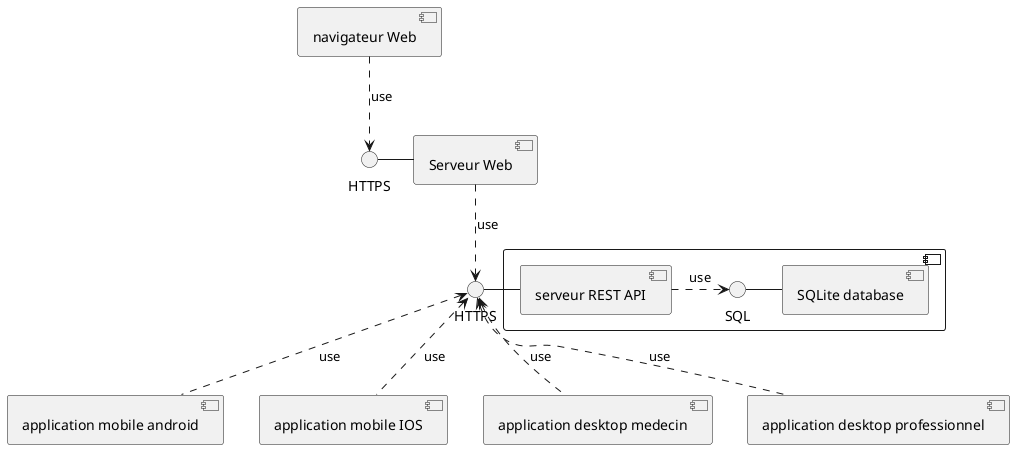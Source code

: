 @startuml

interface "HTTPS" as ht1
interface "HTTPS" as ht2

component {
    ht2 - [serveur REST API]
    SQL -[SQLite database]
    [serveur REST API] .> SQL : use
}
[navigateur Web]..>  ht1 : use

ht1 - [Serveur Web]
[Serveur Web] ..> ht2 : use

ht2 <.. [application mobile android]  : use
ht2 <.. [application mobile IOS]  : use

ht2 <.. [application desktop medecin]  : use
ht2 <.. [application desktop professionnel]  : use

@enduml